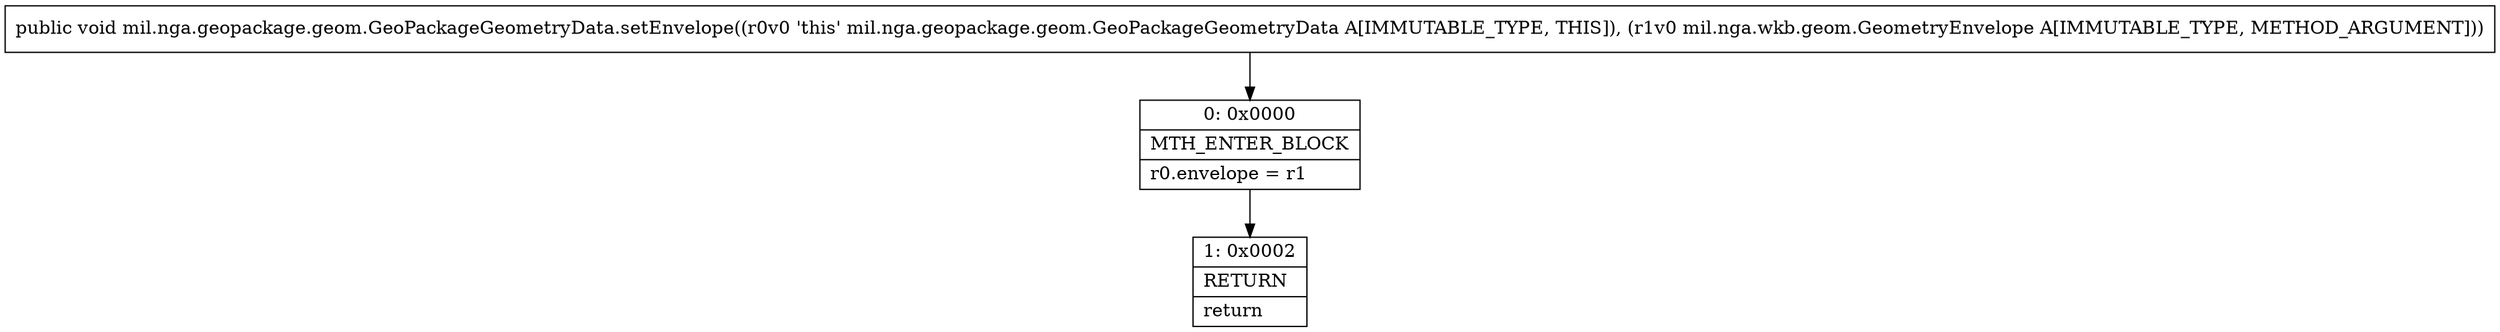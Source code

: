 digraph "CFG formil.nga.geopackage.geom.GeoPackageGeometryData.setEnvelope(Lmil\/nga\/wkb\/geom\/GeometryEnvelope;)V" {
Node_0 [shape=record,label="{0\:\ 0x0000|MTH_ENTER_BLOCK\l|r0.envelope = r1\l}"];
Node_1 [shape=record,label="{1\:\ 0x0002|RETURN\l|return\l}"];
MethodNode[shape=record,label="{public void mil.nga.geopackage.geom.GeoPackageGeometryData.setEnvelope((r0v0 'this' mil.nga.geopackage.geom.GeoPackageGeometryData A[IMMUTABLE_TYPE, THIS]), (r1v0 mil.nga.wkb.geom.GeometryEnvelope A[IMMUTABLE_TYPE, METHOD_ARGUMENT])) }"];
MethodNode -> Node_0;
Node_0 -> Node_1;
}

